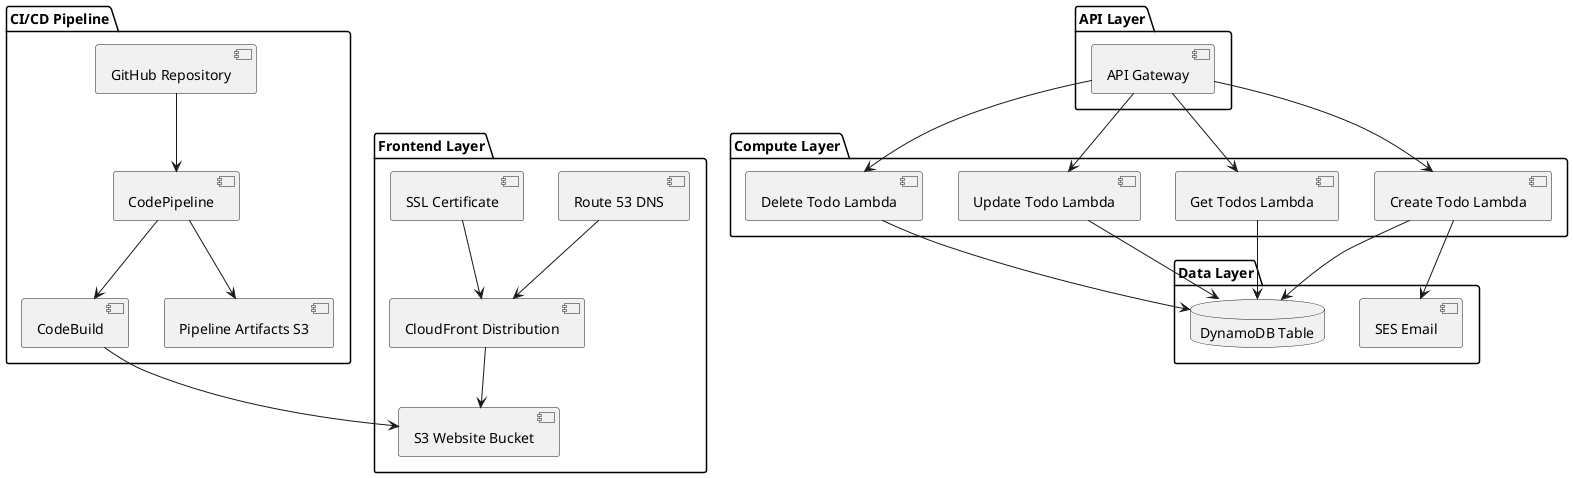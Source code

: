 @startuml AWS Serverless Todo Application

!define RECTANGLE class

package "Frontend Layer" {
    [CloudFront Distribution] as CF
    [S3 Website Bucket] as S3
    [Route 53 DNS] as R53
    [SSL Certificate] as ACM
}

package "API Layer" {
    [API Gateway] as API
}

package "Compute Layer" {
    [Create Todo Lambda] as L1
    [Get Todos Lambda] as L2
    [Update Todo Lambda] as L3
    [Delete Todo Lambda] as L4
}

package "Data Layer" {
    database "DynamoDB Table" as DDB
    [SES Email] as SES
}

package "CI/CD Pipeline" {
    [GitHub Repository] as GH
    [CodePipeline] as CP
    [CodeBuild] as CB
    [Pipeline Artifacts S3] as PAS3
}

' Frontend connections
R53 --> CF
ACM --> CF
CF --> S3

' API connections
API --> L1
API --> L2
API --> L3
API --> L4

' Lambda to Data connections
L1 --> DDB
L2 --> DDB
L3 --> DDB
L4 --> DDB
L1 --> SES

' CI/CD connections
GH --> CP
CP --> CB
CB --> S3
CP --> PAS3

@enduml 
